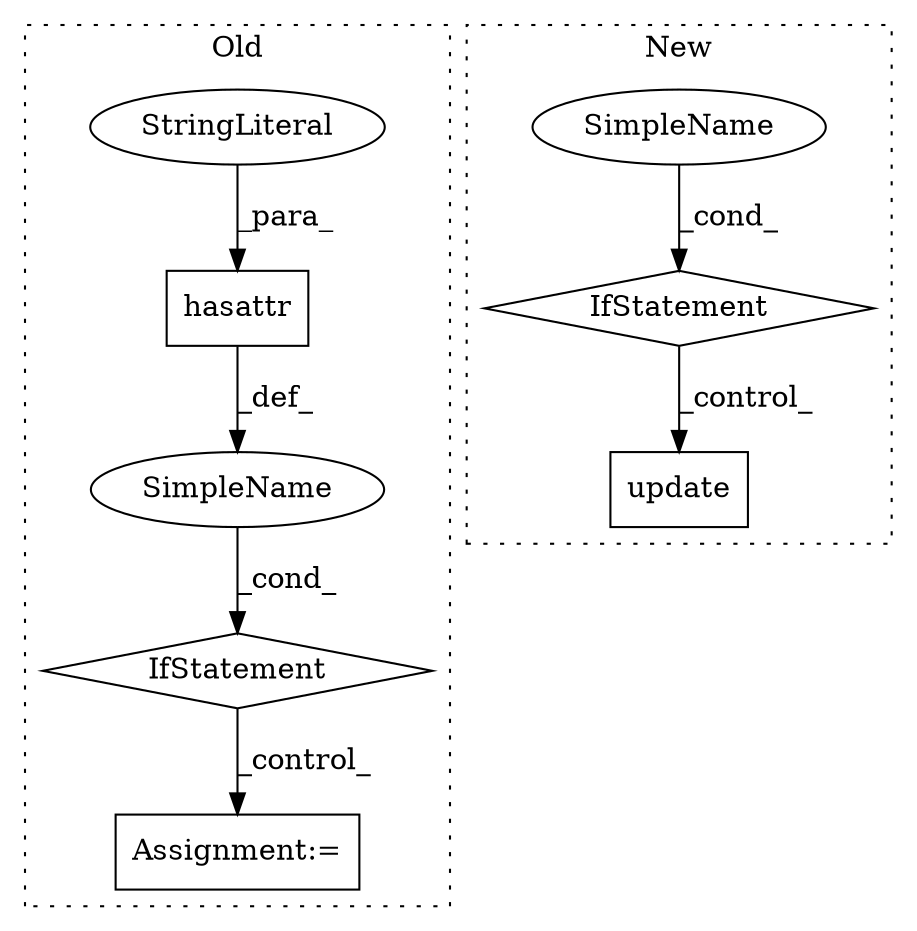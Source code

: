 digraph G {
subgraph cluster0 {
1 [label="hasattr" a="32" s="10611,10641" l="8,1" shape="box"];
3 [label="IfStatement" a="25" s="10607,10642" l="4,2" shape="diamond"];
4 [label="StringLiteral" a="45" s="10635" l="6" shape="ellipse"];
7 [label="Assignment:=" a="7" s="10665" l="1" shape="box"];
8 [label="SimpleName" a="42" s="" l="" shape="ellipse"];
label = "Old";
style="dotted";
}
subgraph cluster1 {
2 [label="update" a="32" s="10541,10549" l="7,1" shape="box"];
5 [label="IfStatement" a="25" s="10421,10483" l="12,2" shape="diamond"];
6 [label="SimpleName" a="42" s="" l="" shape="ellipse"];
label = "New";
style="dotted";
}
1 -> 8 [label="_def_"];
3 -> 7 [label="_control_"];
4 -> 1 [label="_para_"];
5 -> 2 [label="_control_"];
6 -> 5 [label="_cond_"];
8 -> 3 [label="_cond_"];
}
